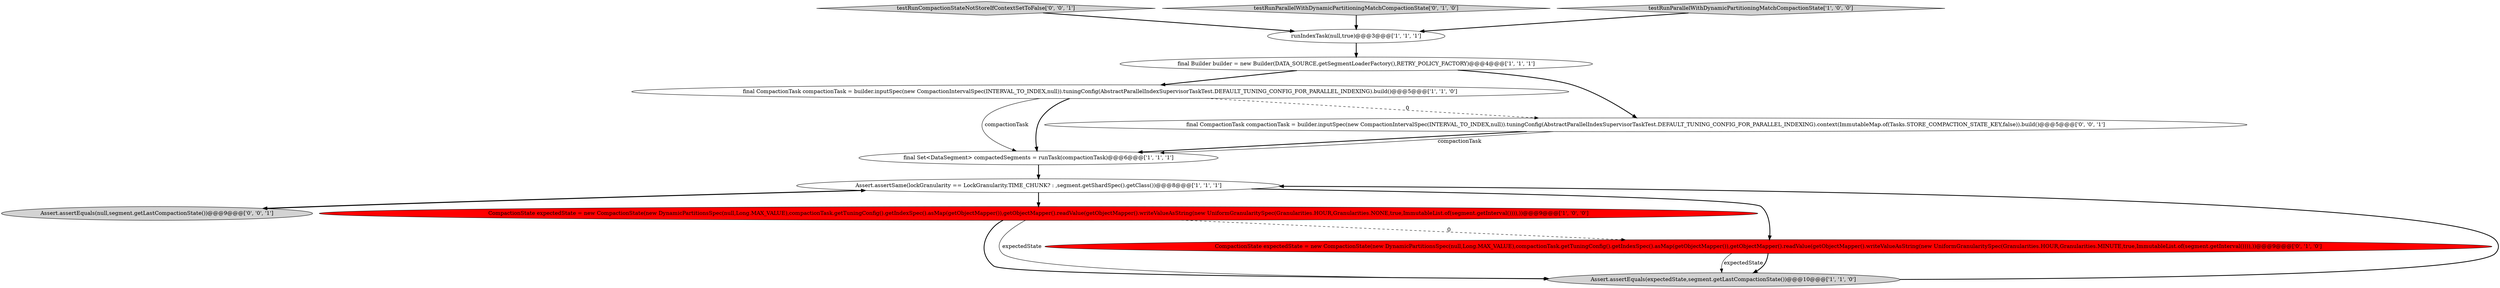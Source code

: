 digraph {
0 [style = filled, label = "final CompactionTask compactionTask = builder.inputSpec(new CompactionIntervalSpec(INTERVAL_TO_INDEX,null)).tuningConfig(AbstractParallelIndexSupervisorTaskTest.DEFAULT_TUNING_CONFIG_FOR_PARALLEL_INDEXING).build()@@@5@@@['1', '1', '0']", fillcolor = white, shape = ellipse image = "AAA0AAABBB1BBB"];
7 [style = filled, label = "CompactionState expectedState = new CompactionState(new DynamicPartitionsSpec(null,Long.MAX_VALUE),compactionTask.getTuningConfig().getIndexSpec().asMap(getObjectMapper()),getObjectMapper().readValue(getObjectMapper().writeValueAsString(new UniformGranularitySpec(Granularities.HOUR,Granularities.NONE,true,ImmutableList.of(segment.getInterval()))),))@@@9@@@['1', '0', '0']", fillcolor = red, shape = ellipse image = "AAA1AAABBB1BBB"];
10 [style = filled, label = "Assert.assertEquals(null,segment.getLastCompactionState())@@@9@@@['0', '0', '1']", fillcolor = lightgray, shape = ellipse image = "AAA0AAABBB3BBB"];
11 [style = filled, label = "testRunCompactionStateNotStoreIfContextSetToFalse['0', '0', '1']", fillcolor = lightgray, shape = diamond image = "AAA0AAABBB3BBB"];
3 [style = filled, label = "final Builder builder = new Builder(DATA_SOURCE,getSegmentLoaderFactory(),RETRY_POLICY_FACTORY)@@@4@@@['1', '1', '1']", fillcolor = white, shape = ellipse image = "AAA0AAABBB1BBB"];
8 [style = filled, label = "testRunParallelWithDynamicPartitioningMatchCompactionState['0', '1', '0']", fillcolor = lightgray, shape = diamond image = "AAA0AAABBB2BBB"];
9 [style = filled, label = "CompactionState expectedState = new CompactionState(new DynamicPartitionsSpec(null,Long.MAX_VALUE),compactionTask.getTuningConfig().getIndexSpec().asMap(getObjectMapper()),getObjectMapper().readValue(getObjectMapper().writeValueAsString(new UniformGranularitySpec(Granularities.HOUR,Granularities.MINUTE,true,ImmutableList.of(segment.getInterval()))),))@@@9@@@['0', '1', '0']", fillcolor = red, shape = ellipse image = "AAA1AAABBB2BBB"];
1 [style = filled, label = "Assert.assertEquals(expectedState,segment.getLastCompactionState())@@@10@@@['1', '1', '0']", fillcolor = lightgray, shape = ellipse image = "AAA0AAABBB1BBB"];
12 [style = filled, label = "final CompactionTask compactionTask = builder.inputSpec(new CompactionIntervalSpec(INTERVAL_TO_INDEX,null)).tuningConfig(AbstractParallelIndexSupervisorTaskTest.DEFAULT_TUNING_CONFIG_FOR_PARALLEL_INDEXING).context(ImmutableMap.of(Tasks.STORE_COMPACTION_STATE_KEY,false)).build()@@@5@@@['0', '0', '1']", fillcolor = white, shape = ellipse image = "AAA0AAABBB3BBB"];
4 [style = filled, label = "Assert.assertSame(lockGranularity == LockGranularity.TIME_CHUNK? : ,segment.getShardSpec().getClass())@@@8@@@['1', '1', '1']", fillcolor = white, shape = ellipse image = "AAA0AAABBB1BBB"];
6 [style = filled, label = "testRunParallelWithDynamicPartitioningMatchCompactionState['1', '0', '0']", fillcolor = lightgray, shape = diamond image = "AAA0AAABBB1BBB"];
5 [style = filled, label = "final Set<DataSegment> compactedSegments = runTask(compactionTask)@@@6@@@['1', '1', '1']", fillcolor = white, shape = ellipse image = "AAA0AAABBB1BBB"];
2 [style = filled, label = "runIndexTask(null,true)@@@3@@@['1', '1', '1']", fillcolor = white, shape = ellipse image = "AAA0AAABBB1BBB"];
4->9 [style = bold, label=""];
4->10 [style = bold, label=""];
1->4 [style = bold, label=""];
7->1 [style = bold, label=""];
12->5 [style = bold, label=""];
12->5 [style = solid, label="compactionTask"];
2->3 [style = bold, label=""];
0->5 [style = solid, label="compactionTask"];
9->1 [style = solid, label="expectedState"];
3->12 [style = bold, label=""];
0->12 [style = dashed, label="0"];
11->2 [style = bold, label=""];
4->7 [style = bold, label=""];
3->0 [style = bold, label=""];
6->2 [style = bold, label=""];
8->2 [style = bold, label=""];
7->9 [style = dashed, label="0"];
5->4 [style = bold, label=""];
10->4 [style = bold, label=""];
7->1 [style = solid, label="expectedState"];
9->1 [style = bold, label=""];
0->5 [style = bold, label=""];
}
